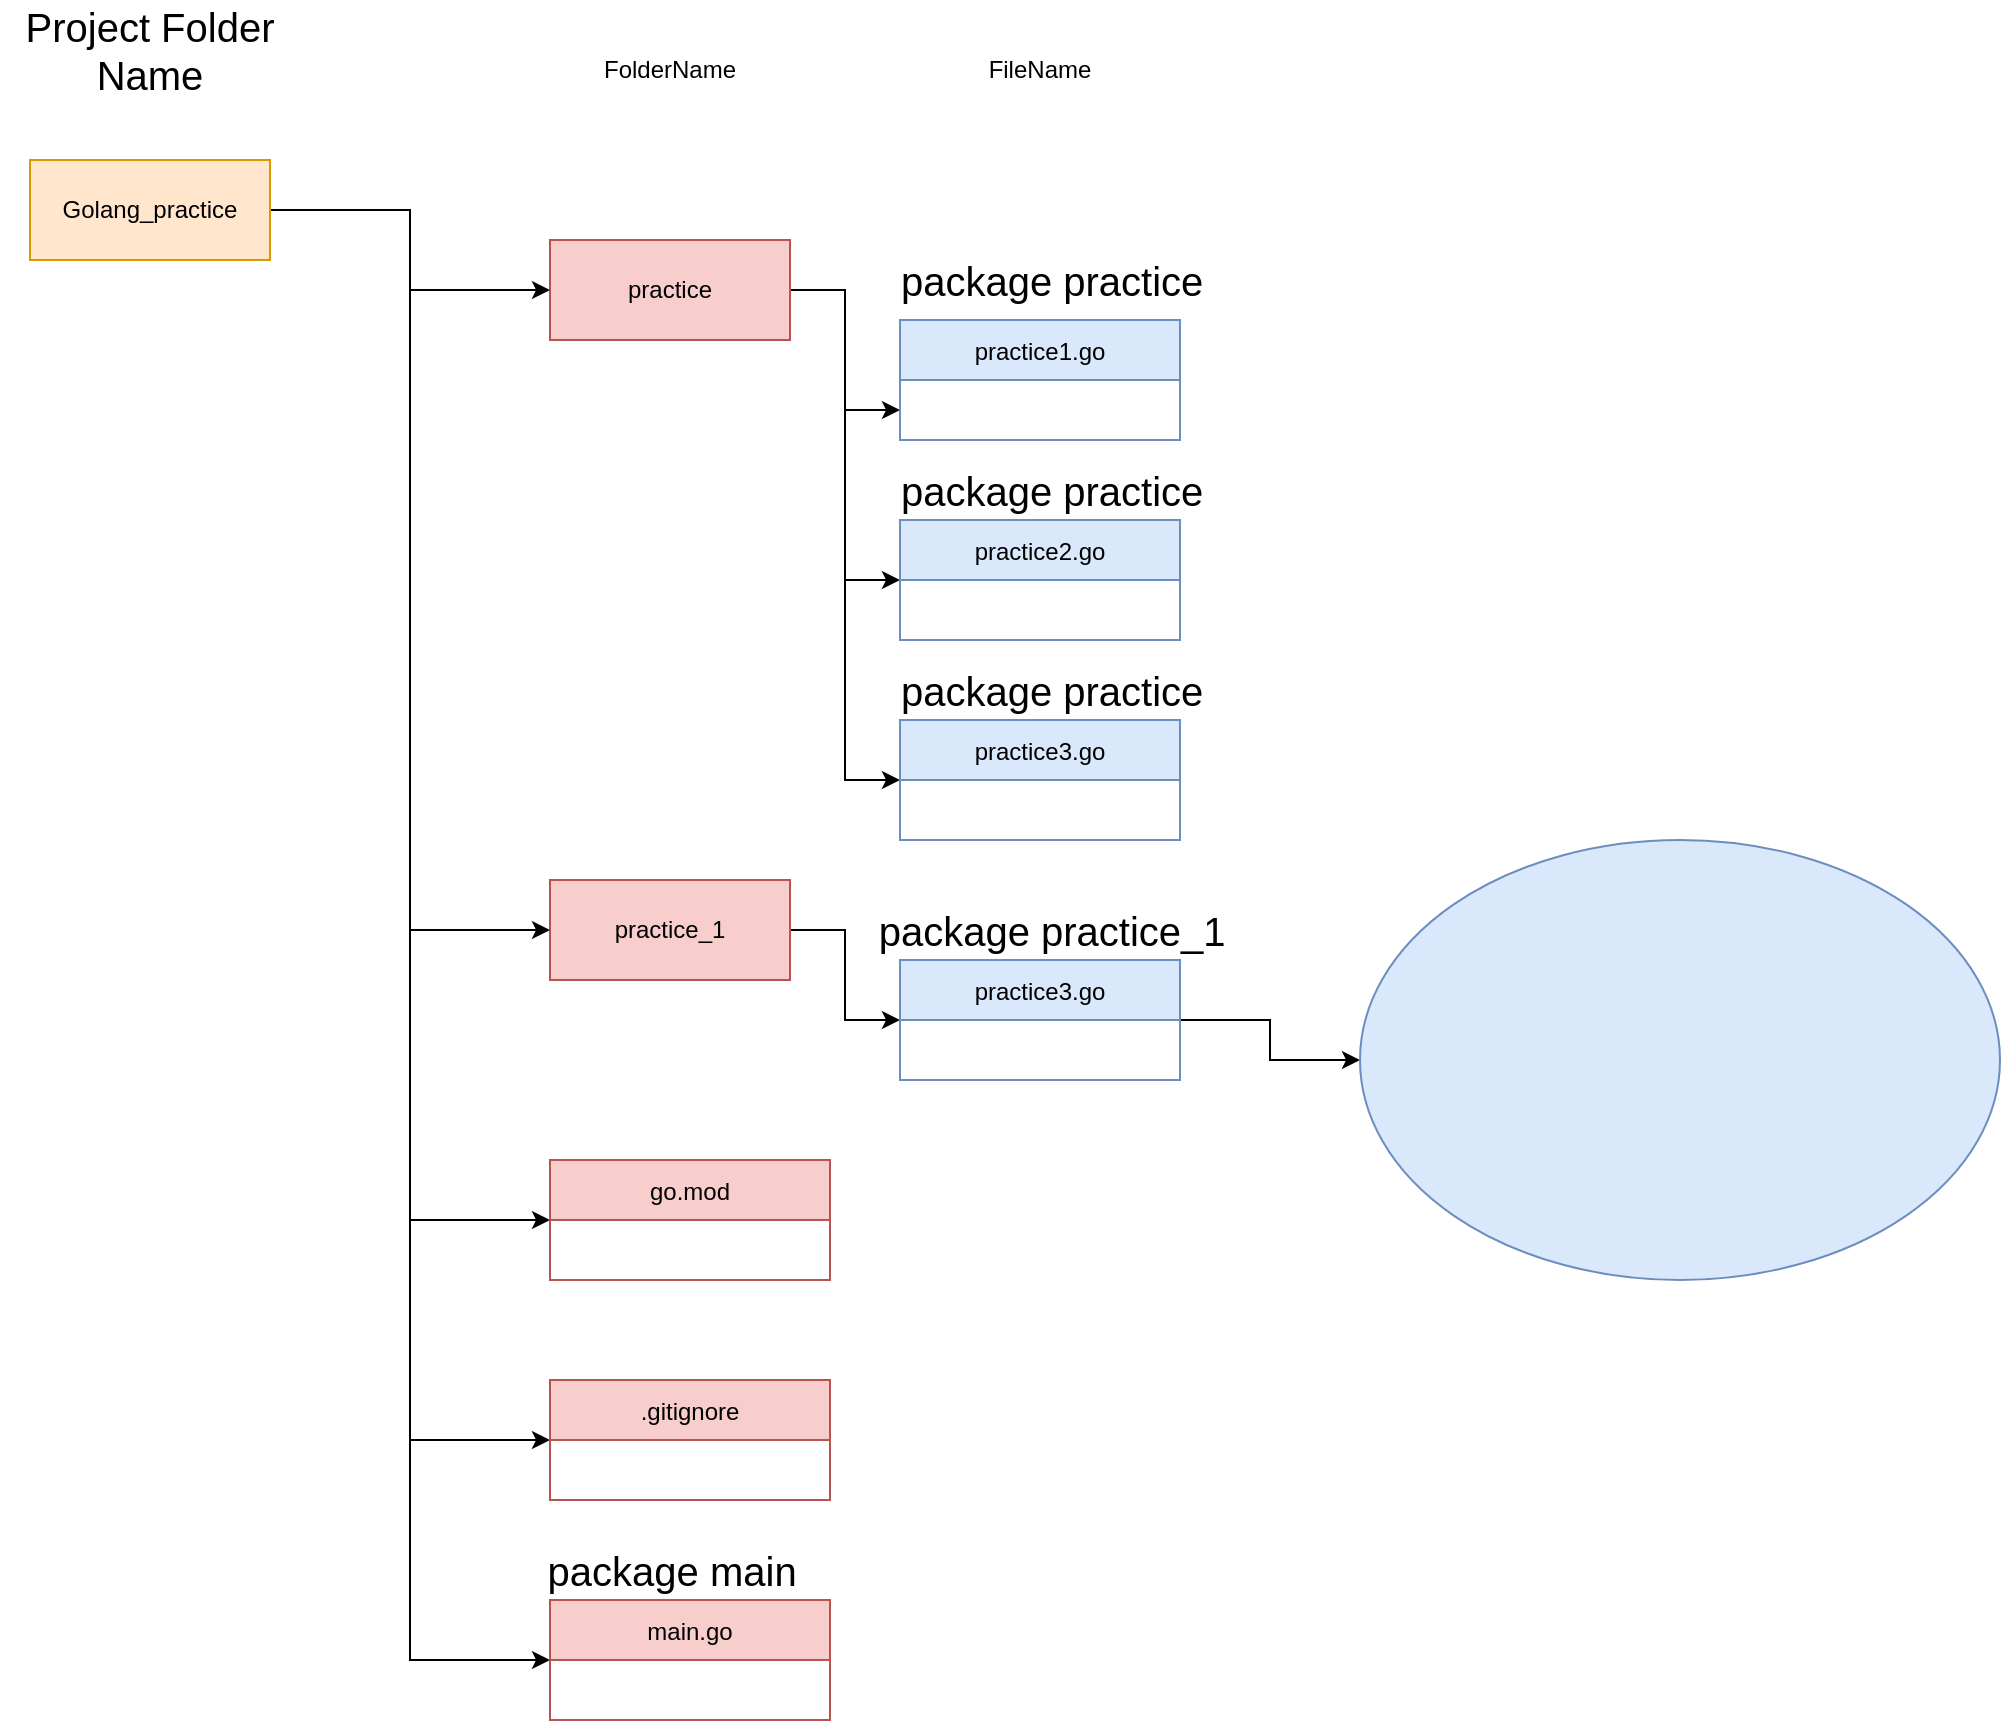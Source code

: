 <mxfile version="16.0.2"><diagram id="VXcLUY74sZJjpQpMqmB-" name="Page-1"><mxGraphModel dx="1038" dy="1643" grid="1" gridSize="10" guides="1" tooltips="1" connect="1" arrows="1" fold="1" page="1" pageScale="1" pageWidth="850" pageHeight="1100" math="0" shadow="0"><root><mxCell id="0"/><mxCell id="1" parent="0"/><mxCell id="9CABcoM6t8ZM_vkekbOh-24" style="edgeStyle=orthogonalEdgeStyle;rounded=0;orthogonalLoop=1;jettySize=auto;html=1;entryX=0;entryY=0.75;entryDx=0;entryDy=0;fontSize=20;" edge="1" parent="1" source="9CABcoM6t8ZM_vkekbOh-1" target="9CABcoM6t8ZM_vkekbOh-7"><mxGeometry relative="1" as="geometry"/></mxCell><mxCell id="9CABcoM6t8ZM_vkekbOh-25" style="edgeStyle=orthogonalEdgeStyle;rounded=0;orthogonalLoop=1;jettySize=auto;html=1;entryX=0;entryY=0.5;entryDx=0;entryDy=0;fontSize=20;" edge="1" parent="1" source="9CABcoM6t8ZM_vkekbOh-1" target="9CABcoM6t8ZM_vkekbOh-6"><mxGeometry relative="1" as="geometry"/></mxCell><mxCell id="9CABcoM6t8ZM_vkekbOh-26" style="edgeStyle=orthogonalEdgeStyle;rounded=0;orthogonalLoop=1;jettySize=auto;html=1;entryX=0;entryY=0.5;entryDx=0;entryDy=0;fontSize=20;" edge="1" parent="1" source="9CABcoM6t8ZM_vkekbOh-1" target="9CABcoM6t8ZM_vkekbOh-2"><mxGeometry relative="1" as="geometry"/></mxCell><mxCell id="9CABcoM6t8ZM_vkekbOh-1" value="practice" style="rounded=0;whiteSpace=wrap;html=1;fillColor=#f8cecc;strokeColor=#b85450;" vertex="1" parent="1"><mxGeometry x="305" y="40" width="120" height="50" as="geometry"/></mxCell><mxCell id="9CABcoM6t8ZM_vkekbOh-2" value="practice3.go" style="swimlane;fontStyle=0;childLayout=stackLayout;horizontal=1;startSize=30;horizontalStack=0;resizeParent=1;resizeParentMax=0;resizeLast=0;collapsible=1;marginBottom=0;fillColor=#dae8fc;strokeColor=#6c8ebf;" vertex="1" parent="1"><mxGeometry x="480" y="280" width="140" height="60" as="geometry"/></mxCell><mxCell id="9CABcoM6t8ZM_vkekbOh-6" value="practice2.go" style="swimlane;fontStyle=0;childLayout=stackLayout;horizontal=1;startSize=30;horizontalStack=0;resizeParent=1;resizeParentMax=0;resizeLast=0;collapsible=1;marginBottom=0;fillColor=#dae8fc;strokeColor=#6c8ebf;" vertex="1" parent="1"><mxGeometry x="480" y="180" width="140" height="60" as="geometry"/></mxCell><mxCell id="9CABcoM6t8ZM_vkekbOh-7" value="practice1.go" style="swimlane;fontStyle=0;childLayout=stackLayout;horizontal=1;startSize=30;horizontalStack=0;resizeParent=1;resizeParentMax=0;resizeLast=0;collapsible=1;marginBottom=0;fillColor=#dae8fc;strokeColor=#6c8ebf;" vertex="1" parent="1"><mxGeometry x="480" y="80" width="140" height="60" as="geometry"/></mxCell><mxCell id="9CABcoM6t8ZM_vkekbOh-28" style="edgeStyle=orthogonalEdgeStyle;rounded=0;orthogonalLoop=1;jettySize=auto;html=1;entryX=0;entryY=0.5;entryDx=0;entryDy=0;fontSize=20;" edge="1" parent="1" source="9CABcoM6t8ZM_vkekbOh-8" target="9CABcoM6t8ZM_vkekbOh-9"><mxGeometry relative="1" as="geometry"/></mxCell><mxCell id="9CABcoM6t8ZM_vkekbOh-8" value="practice_1" style="rounded=0;whiteSpace=wrap;html=1;fillColor=#f8cecc;strokeColor=#b85450;" vertex="1" parent="1"><mxGeometry x="305" y="360" width="120" height="50" as="geometry"/></mxCell><mxCell id="9CABcoM6t8ZM_vkekbOh-36" value="" style="edgeStyle=orthogonalEdgeStyle;rounded=0;orthogonalLoop=1;jettySize=auto;html=1;fontSize=20;" edge="1" parent="1" source="9CABcoM6t8ZM_vkekbOh-9" target="9CABcoM6t8ZM_vkekbOh-35"><mxGeometry relative="1" as="geometry"/></mxCell><mxCell id="9CABcoM6t8ZM_vkekbOh-9" value="practice3.go" style="swimlane;fontStyle=0;childLayout=stackLayout;horizontal=1;startSize=30;horizontalStack=0;resizeParent=1;resizeParentMax=0;resizeLast=0;collapsible=1;marginBottom=0;fillColor=#dae8fc;strokeColor=#6c8ebf;" vertex="1" parent="1"><mxGeometry x="480" y="400" width="140" height="60" as="geometry"/></mxCell><mxCell id="9CABcoM6t8ZM_vkekbOh-11" value="FolderName" style="text;html=1;strokeColor=none;fillColor=none;align=center;verticalAlign=middle;whiteSpace=wrap;rounded=0;" vertex="1" parent="1"><mxGeometry x="290" y="-60" width="150" height="30" as="geometry"/></mxCell><mxCell id="9CABcoM6t8ZM_vkekbOh-12" value="FileName" style="text;html=1;strokeColor=none;fillColor=none;align=center;verticalAlign=middle;whiteSpace=wrap;rounded=0;" vertex="1" parent="1"><mxGeometry x="475" y="-60" width="150" height="30" as="geometry"/></mxCell><mxCell id="9CABcoM6t8ZM_vkekbOh-13" value="&lt;font style=&quot;font-size: 20px&quot;&gt;Project Folder Name&lt;/font&gt;" style="text;html=1;strokeColor=none;fillColor=none;align=center;verticalAlign=middle;whiteSpace=wrap;rounded=0;" vertex="1" parent="1"><mxGeometry x="30" y="-80" width="150" height="50" as="geometry"/></mxCell><mxCell id="9CABcoM6t8ZM_vkekbOh-18" style="edgeStyle=orthogonalEdgeStyle;rounded=0;orthogonalLoop=1;jettySize=auto;html=1;fontSize=20;" edge="1" parent="1" source="9CABcoM6t8ZM_vkekbOh-14" target="9CABcoM6t8ZM_vkekbOh-1"><mxGeometry relative="1" as="geometry"/></mxCell><mxCell id="9CABcoM6t8ZM_vkekbOh-19" style="edgeStyle=orthogonalEdgeStyle;rounded=0;orthogonalLoop=1;jettySize=auto;html=1;entryX=0;entryY=0.5;entryDx=0;entryDy=0;fontSize=20;" edge="1" parent="1" source="9CABcoM6t8ZM_vkekbOh-14" target="9CABcoM6t8ZM_vkekbOh-8"><mxGeometry relative="1" as="geometry"/></mxCell><mxCell id="9CABcoM6t8ZM_vkekbOh-20" style="edgeStyle=orthogonalEdgeStyle;rounded=0;orthogonalLoop=1;jettySize=auto;html=1;entryX=0;entryY=0.5;entryDx=0;entryDy=0;fontSize=20;" edge="1" parent="1" source="9CABcoM6t8ZM_vkekbOh-14" target="9CABcoM6t8ZM_vkekbOh-15"><mxGeometry relative="1" as="geometry"/></mxCell><mxCell id="9CABcoM6t8ZM_vkekbOh-22" style="edgeStyle=orthogonalEdgeStyle;rounded=0;orthogonalLoop=1;jettySize=auto;html=1;entryX=0;entryY=0.5;entryDx=0;entryDy=0;fontSize=20;" edge="1" parent="1" source="9CABcoM6t8ZM_vkekbOh-14" target="9CABcoM6t8ZM_vkekbOh-17"><mxGeometry relative="1" as="geometry"/></mxCell><mxCell id="9CABcoM6t8ZM_vkekbOh-23" style="edgeStyle=orthogonalEdgeStyle;rounded=0;orthogonalLoop=1;jettySize=auto;html=1;entryX=0;entryY=0.5;entryDx=0;entryDy=0;fontSize=20;" edge="1" parent="1" source="9CABcoM6t8ZM_vkekbOh-14" target="9CABcoM6t8ZM_vkekbOh-16"><mxGeometry relative="1" as="geometry"/></mxCell><mxCell id="9CABcoM6t8ZM_vkekbOh-14" value="Golang_practice" style="rounded=0;whiteSpace=wrap;html=1;fillColor=#ffe6cc;strokeColor=#d79b00;" vertex="1" parent="1"><mxGeometry x="45" width="120" height="50" as="geometry"/></mxCell><mxCell id="9CABcoM6t8ZM_vkekbOh-15" value="go.mod" style="swimlane;fontStyle=0;childLayout=stackLayout;horizontal=1;startSize=30;horizontalStack=0;resizeParent=1;resizeParentMax=0;resizeLast=0;collapsible=1;marginBottom=0;fillColor=#f8cecc;strokeColor=#b85450;" vertex="1" parent="1"><mxGeometry x="305" y="500" width="140" height="60" as="geometry"/></mxCell><mxCell id="9CABcoM6t8ZM_vkekbOh-16" value="main.go" style="swimlane;fontStyle=0;childLayout=stackLayout;horizontal=1;startSize=30;horizontalStack=0;resizeParent=1;resizeParentMax=0;resizeLast=0;collapsible=1;marginBottom=0;fillColor=#f8cecc;strokeColor=#b85450;" vertex="1" parent="1"><mxGeometry x="305" y="720" width="140" height="60" as="geometry"/></mxCell><mxCell id="9CABcoM6t8ZM_vkekbOh-17" value=".gitignore" style="swimlane;fontStyle=0;childLayout=stackLayout;horizontal=1;startSize=30;horizontalStack=0;resizeParent=1;resizeParentMax=0;resizeLast=0;collapsible=1;marginBottom=0;fillColor=#f8cecc;strokeColor=#b85450;" vertex="1" parent="1"><mxGeometry x="305" y="610" width="140" height="60" as="geometry"/></mxCell><mxCell id="9CABcoM6t8ZM_vkekbOh-31" value="&amp;nbsp; &amp;nbsp; &amp;nbsp; &amp;nbsp; &amp;nbsp; &amp;nbsp; &amp;nbsp; &amp;nbsp; &amp;nbsp; &amp;nbsp; package practice" style="text;html=1;align=center;verticalAlign=middle;resizable=0;points=[];autosize=1;strokeColor=none;fillColor=none;fontSize=20;" vertex="1" parent="1"><mxGeometry x="360" y="45" width="280" height="30" as="geometry"/></mxCell><mxCell id="9CABcoM6t8ZM_vkekbOh-32" value="&amp;nbsp; &amp;nbsp; &amp;nbsp; &amp;nbsp; &amp;nbsp; &amp;nbsp; &amp;nbsp; &amp;nbsp; &amp;nbsp; &amp;nbsp; package practice" style="text;html=1;align=center;verticalAlign=middle;resizable=0;points=[];autosize=1;strokeColor=none;fillColor=none;fontSize=20;" vertex="1" parent="1"><mxGeometry x="360" y="150" width="280" height="30" as="geometry"/></mxCell><mxCell id="9CABcoM6t8ZM_vkekbOh-33" value="&amp;nbsp; &amp;nbsp; &amp;nbsp; &amp;nbsp; &amp;nbsp; &amp;nbsp; &amp;nbsp; &amp;nbsp; &amp;nbsp; &amp;nbsp; package practice" style="text;html=1;align=center;verticalAlign=middle;resizable=0;points=[];autosize=1;strokeColor=none;fillColor=none;fontSize=20;" vertex="1" parent="1"><mxGeometry x="360" y="250" width="280" height="30" as="geometry"/></mxCell><mxCell id="9CABcoM6t8ZM_vkekbOh-34" value="&amp;nbsp; &amp;nbsp; &amp;nbsp; &amp;nbsp; &amp;nbsp; &amp;nbsp; &amp;nbsp; &amp;nbsp; &amp;nbsp; &amp;nbsp; package practice_1" style="text;html=1;align=center;verticalAlign=middle;resizable=0;points=[];autosize=1;strokeColor=none;fillColor=none;fontSize=20;" vertex="1" parent="1"><mxGeometry x="350" y="370" width="300" height="30" as="geometry"/></mxCell><mxCell id="9CABcoM6t8ZM_vkekbOh-35" value="" style="ellipse;whiteSpace=wrap;html=1;fillColor=#dae8fc;strokeColor=#6c8ebf;fontStyle=0;startSize=30;" vertex="1" parent="1"><mxGeometry x="710" y="340" width="320" height="220" as="geometry"/></mxCell><mxCell id="9CABcoM6t8ZM_vkekbOh-37" value="&amp;nbsp; &amp;nbsp; &amp;nbsp; &amp;nbsp; &amp;nbsp; &amp;nbsp; &amp;nbsp; &amp;nbsp; &amp;nbsp; &amp;nbsp; package main" style="text;html=1;align=center;verticalAlign=middle;resizable=0;points=[];autosize=1;strokeColor=none;fillColor=none;fontSize=20;" vertex="1" parent="1"><mxGeometry x="185" y="690" width="250" height="30" as="geometry"/></mxCell></root></mxGraphModel></diagram></mxfile>